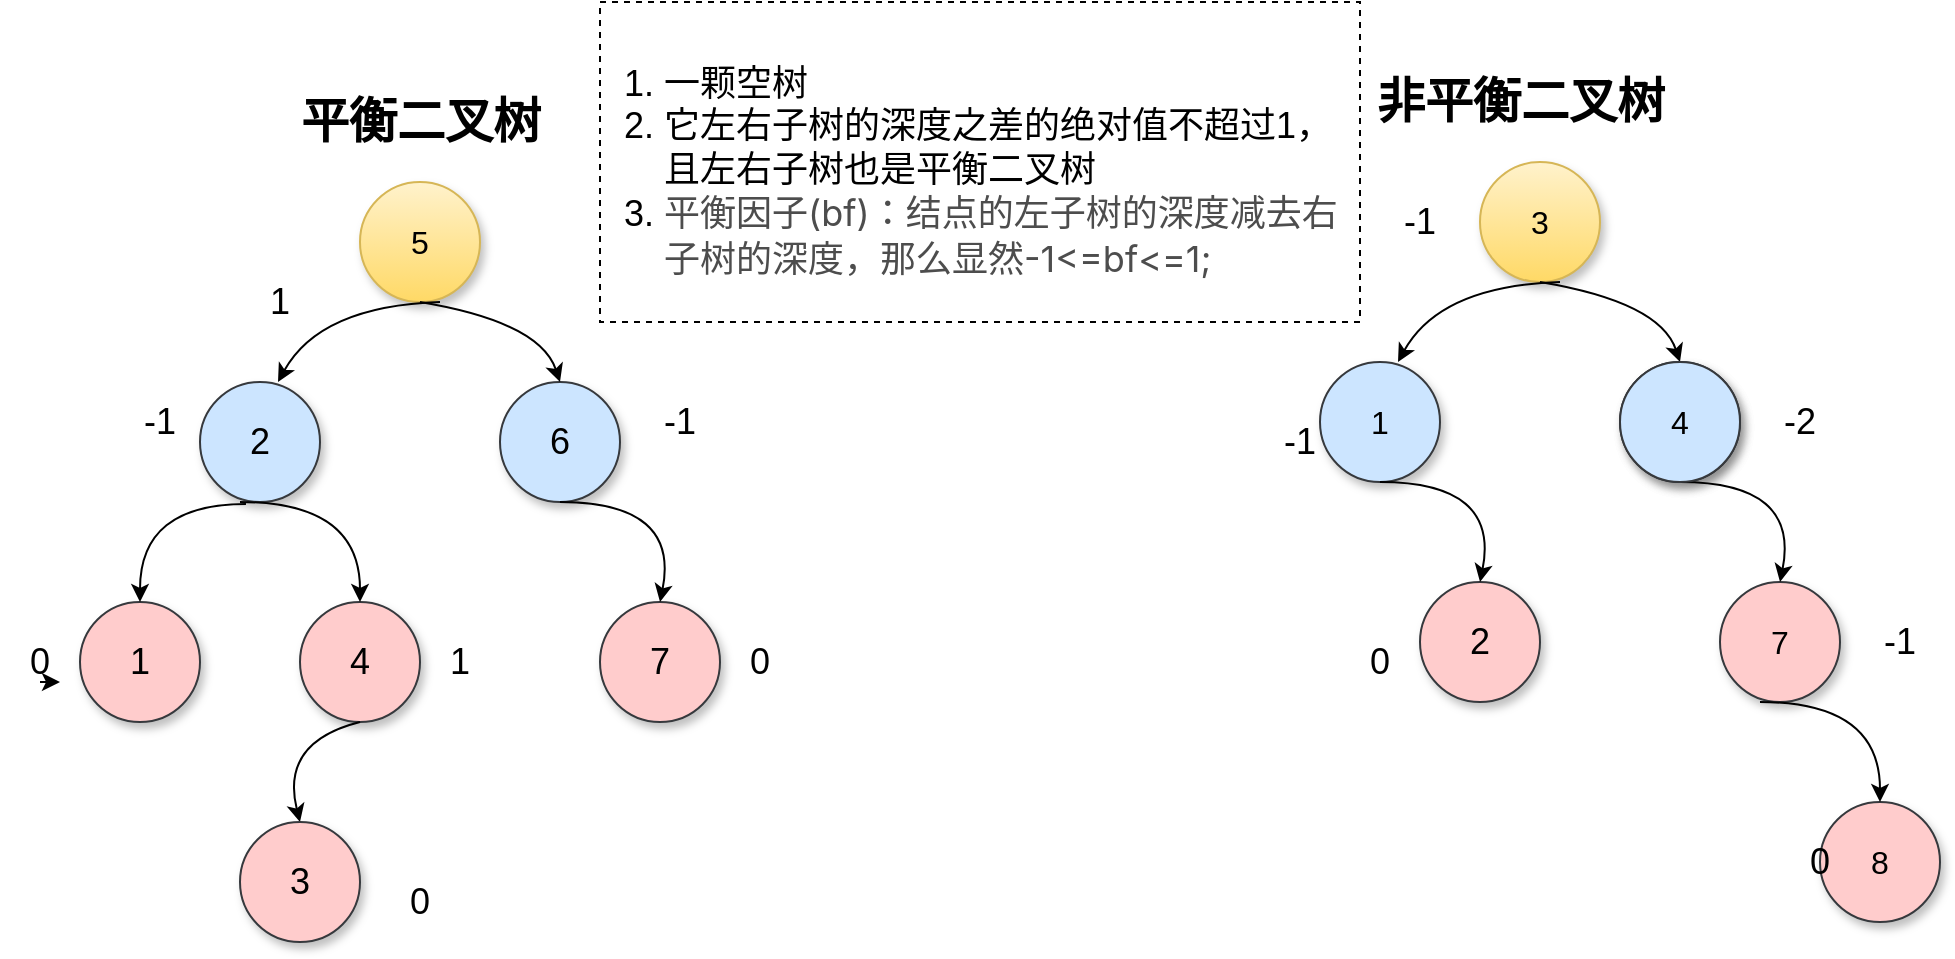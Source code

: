 <mxfile version="12.9.3" type="device"><diagram id="kZTXzdCjjTcj1B_1r8wv" name="第 1 页"><mxGraphModel dx="1063" dy="1825" grid="1" gridSize="10" guides="1" tooltips="1" connect="1" arrows="1" fold="1" page="1" pageScale="1" pageWidth="827" pageHeight="1169" math="0" shadow="0"><root><mxCell id="0"/><mxCell id="1" parent="0"/><mxCell id="rYHFuHXfvm8xpKuyrrjO-1" value="5" style="ellipse;whiteSpace=wrap;html=1;aspect=fixed;shadow=1;gradientColor=#ffd966;fillColor=#fff2cc;strokeColor=#d6b656;fontSize=16;" parent="1" vertex="1"><mxGeometry x="200" y="30" width="60" height="60" as="geometry"/></mxCell><mxCell id="rYHFuHXfvm8xpKuyrrjO-2" value="2" style="ellipse;whiteSpace=wrap;html=1;aspect=fixed;shadow=1;fillColor=#cce5ff;strokeColor=#36393d;fontSize=18;" parent="1" vertex="1"><mxGeometry x="120" y="130" width="60" height="60" as="geometry"/></mxCell><mxCell id="rYHFuHXfvm8xpKuyrrjO-3" value="6" style="ellipse;whiteSpace=wrap;html=1;aspect=fixed;shadow=1;fillColor=#cce5ff;strokeColor=#36393d;fontSize=18;" parent="1" vertex="1"><mxGeometry x="270" y="130" width="60" height="60" as="geometry"/></mxCell><mxCell id="rYHFuHXfvm8xpKuyrrjO-4" value="1" style="ellipse;whiteSpace=wrap;html=1;aspect=fixed;shadow=1;fillColor=#ffcccc;strokeColor=#36393d;fontSize=18;" parent="1" vertex="1"><mxGeometry x="60" y="240" width="60" height="60" as="geometry"/></mxCell><mxCell id="rYHFuHXfvm8xpKuyrrjO-5" value="4" style="ellipse;whiteSpace=wrap;html=1;aspect=fixed;shadow=1;fillColor=#ffcccc;strokeColor=#36393d;fontSize=18;" parent="1" vertex="1"><mxGeometry x="170" y="240" width="60" height="60" as="geometry"/></mxCell><mxCell id="rYHFuHXfvm8xpKuyrrjO-7" value="7" style="ellipse;whiteSpace=wrap;html=1;aspect=fixed;shadow=1;fillColor=#ffcccc;strokeColor=#36393d;fontSize=18;" parent="1" vertex="1"><mxGeometry x="320" y="240" width="60" height="60" as="geometry"/></mxCell><mxCell id="rYHFuHXfvm8xpKuyrrjO-8" value="" style="endArrow=classic;html=1;entryX=0.65;entryY=0;entryDx=0;entryDy=0;entryPerimeter=0;curved=1;fontSize=18;" parent="1" target="rYHFuHXfvm8xpKuyrrjO-2" edge="1"><mxGeometry width="50" height="50" relative="1" as="geometry"><mxPoint x="240" y="90" as="sourcePoint"/><mxPoint x="150" y="50" as="targetPoint"/><Array as="points"><mxPoint x="180" y="92"/></Array></mxGeometry></mxCell><mxCell id="rYHFuHXfvm8xpKuyrrjO-9" value="" style="endArrow=classic;html=1;entryX=0.5;entryY=0;entryDx=0;entryDy=0;curved=1;fontSize=18;" parent="1" target="rYHFuHXfvm8xpKuyrrjO-3" edge="1"><mxGeometry width="50" height="50" relative="1" as="geometry"><mxPoint x="230" y="90" as="sourcePoint"/><mxPoint x="390" y="50" as="targetPoint"/><Array as="points"><mxPoint x="290" y="100"/></Array></mxGeometry></mxCell><mxCell id="rYHFuHXfvm8xpKuyrrjO-10" value="" style="endArrow=classic;html=1;entryX=0.5;entryY=0;entryDx=0;entryDy=0;exitX=0.383;exitY=1.017;exitDx=0;exitDy=0;exitPerimeter=0;curved=1;fontSize=18;" parent="1" source="rYHFuHXfvm8xpKuyrrjO-2" target="rYHFuHXfvm8xpKuyrrjO-4" edge="1"><mxGeometry width="50" height="50" relative="1" as="geometry"><mxPoint x="70" y="220" as="sourcePoint"/><mxPoint x="120" y="170" as="targetPoint"/><Array as="points"><mxPoint x="90" y="191"/></Array></mxGeometry></mxCell><mxCell id="rYHFuHXfvm8xpKuyrrjO-11" value="" style="endArrow=classic;html=1;entryX=0.5;entryY=0;entryDx=0;entryDy=0;curved=1;fontSize=18;" parent="1" target="rYHFuHXfvm8xpKuyrrjO-5" edge="1"><mxGeometry width="50" height="50" relative="1" as="geometry"><mxPoint x="140" y="190" as="sourcePoint"/><mxPoint x="270" y="180" as="targetPoint"/><Array as="points"><mxPoint x="200" y="190"/></Array></mxGeometry></mxCell><mxCell id="rYHFuHXfvm8xpKuyrrjO-13" value="" style="endArrow=classic;html=1;exitX=0.5;exitY=1;exitDx=0;exitDy=0;entryX=0.5;entryY=0;entryDx=0;entryDy=0;curved=1;fontSize=18;" parent="1" source="rYHFuHXfvm8xpKuyrrjO-3" target="rYHFuHXfvm8xpKuyrrjO-7" edge="1"><mxGeometry width="50" height="50" relative="1" as="geometry"><mxPoint x="400" y="230" as="sourcePoint"/><mxPoint x="450" y="180" as="targetPoint"/><Array as="points"><mxPoint x="360" y="190"/></Array></mxGeometry></mxCell><mxCell id="rYHFuHXfvm8xpKuyrrjO-14" value="平衡二叉树" style="text;strokeColor=none;fillColor=none;html=1;fontSize=24;fontStyle=1;verticalAlign=middle;align=center;shadow=1;" parent="1" vertex="1"><mxGeometry x="180" y="-20" width="100" height="40" as="geometry"/></mxCell><mxCell id="rYHFuHXfvm8xpKuyrrjO-16" value="" style="endArrow=classic;html=1;exitX=0.5;exitY=1;exitDx=0;exitDy=0;entryX=0.5;entryY=0;entryDx=0;entryDy=0;curved=1;fontSize=18;" parent="1" edge="1"><mxGeometry width="50" height="50" relative="1" as="geometry"><mxPoint x="200" y="300" as="sourcePoint"/><mxPoint x="170" y="350" as="targetPoint"/><Array as="points"><mxPoint x="160" y="310"/></Array></mxGeometry></mxCell><mxCell id="rYHFuHXfvm8xpKuyrrjO-17" value="3" style="ellipse;whiteSpace=wrap;html=1;aspect=fixed;shadow=1;fillColor=#ffcccc;strokeColor=#36393d;fontSize=18;" parent="1" vertex="1"><mxGeometry x="140" y="350" width="60" height="60" as="geometry"/></mxCell><mxCell id="rYHFuHXfvm8xpKuyrrjO-18" value="3" style="ellipse;whiteSpace=wrap;html=1;aspect=fixed;shadow=1;gradientColor=#ffd966;fillColor=#fff2cc;strokeColor=#d6b656;fontSize=16;" parent="1" vertex="1"><mxGeometry x="760" y="20" width="60" height="60" as="geometry"/></mxCell><mxCell id="rYHFuHXfvm8xpKuyrrjO-19" value="1" style="ellipse;whiteSpace=wrap;html=1;aspect=fixed;shadow=1;fillColor=#cce5ff;strokeColor=#36393d;fontSize=16;" parent="1" vertex="1"><mxGeometry x="680" y="120" width="60" height="60" as="geometry"/></mxCell><mxCell id="rYHFuHXfvm8xpKuyrrjO-20" value="4" style="ellipse;whiteSpace=wrap;html=1;aspect=fixed;shadow=1;fillColor=#cce5ff;strokeColor=#36393d;fontSize=16;" parent="1" vertex="1"><mxGeometry x="830" y="120" width="60" height="60" as="geometry"/></mxCell><mxCell id="rYHFuHXfvm8xpKuyrrjO-22" value="8" style="ellipse;whiteSpace=wrap;html=1;aspect=fixed;shadow=1;fillColor=#ffcccc;strokeColor=#36393d;fontSize=16;" parent="1" vertex="1"><mxGeometry x="930" y="340" width="60" height="60" as="geometry"/></mxCell><mxCell id="rYHFuHXfvm8xpKuyrrjO-23" value="7" style="ellipse;whiteSpace=wrap;html=1;aspect=fixed;shadow=1;fillColor=#ffcccc;strokeColor=#36393d;fontSize=16;" parent="1" vertex="1"><mxGeometry x="880" y="230" width="60" height="60" as="geometry"/></mxCell><mxCell id="rYHFuHXfvm8xpKuyrrjO-24" value="" style="endArrow=classic;html=1;entryX=0.65;entryY=0;entryDx=0;entryDy=0;entryPerimeter=0;curved=1;fontSize=16;" parent="1" target="rYHFuHXfvm8xpKuyrrjO-19" edge="1"><mxGeometry width="50" height="50" relative="1" as="geometry"><mxPoint x="800" y="80" as="sourcePoint"/><mxPoint x="710" y="40" as="targetPoint"/><Array as="points"><mxPoint x="740" y="82"/></Array></mxGeometry></mxCell><mxCell id="rYHFuHXfvm8xpKuyrrjO-25" value="" style="endArrow=classic;html=1;entryX=0.5;entryY=0;entryDx=0;entryDy=0;curved=1;fontSize=16;" parent="1" target="rYHFuHXfvm8xpKuyrrjO-20" edge="1"><mxGeometry width="50" height="50" relative="1" as="geometry"><mxPoint x="790" y="80" as="sourcePoint"/><mxPoint x="950" y="40" as="targetPoint"/><Array as="points"><mxPoint x="850" y="90"/></Array></mxGeometry></mxCell><mxCell id="rYHFuHXfvm8xpKuyrrjO-27" value="" style="endArrow=classic;html=1;entryX=0.5;entryY=0;entryDx=0;entryDy=0;curved=1;fontSize=16;" parent="1" target="rYHFuHXfvm8xpKuyrrjO-22" edge="1"><mxGeometry width="50" height="50" relative="1" as="geometry"><mxPoint x="900" y="290" as="sourcePoint"/><mxPoint x="1030" y="280" as="targetPoint"/><Array as="points"><mxPoint x="960" y="290"/></Array></mxGeometry></mxCell><mxCell id="rYHFuHXfvm8xpKuyrrjO-28" value="" style="endArrow=classic;html=1;exitX=0.5;exitY=1;exitDx=0;exitDy=0;entryX=0.5;entryY=0;entryDx=0;entryDy=0;curved=1;fontSize=16;" parent="1" source="rYHFuHXfvm8xpKuyrrjO-20" target="rYHFuHXfvm8xpKuyrrjO-23" edge="1"><mxGeometry width="50" height="50" relative="1" as="geometry"><mxPoint x="960" y="220" as="sourcePoint"/><mxPoint x="1010" y="170" as="targetPoint"/><Array as="points"><mxPoint x="920" y="180"/></Array></mxGeometry></mxCell><mxCell id="rYHFuHXfvm8xpKuyrrjO-32" value="1" style="text;html=1;strokeColor=none;fillColor=none;align=center;verticalAlign=middle;whiteSpace=wrap;rounded=0;fontSize=18;" parent="1" vertex="1"><mxGeometry x="140" y="80" width="40" height="20" as="geometry"/></mxCell><mxCell id="rYHFuHXfvm8xpKuyrrjO-33" value="-1" style="text;html=1;strokeColor=none;fillColor=none;align=center;verticalAlign=middle;whiteSpace=wrap;rounded=0;fontSize=18;" parent="1" vertex="1"><mxGeometry x="80" y="140" width="40" height="20" as="geometry"/></mxCell><mxCell id="rYHFuHXfvm8xpKuyrrjO-34" value="&lt;font style=&quot;font-size: 18px&quot;&gt;0&lt;/font&gt;" style="text;html=1;strokeColor=none;fillColor=none;align=center;verticalAlign=middle;whiteSpace=wrap;rounded=0;" parent="1" vertex="1"><mxGeometry x="20" y="260" width="40" height="20" as="geometry"/></mxCell><mxCell id="rYHFuHXfvm8xpKuyrrjO-35" value="1" style="text;html=1;strokeColor=none;fillColor=none;align=center;verticalAlign=middle;whiteSpace=wrap;rounded=0;fontSize=18;" parent="1" vertex="1"><mxGeometry x="230" y="260" width="40" height="20" as="geometry"/></mxCell><mxCell id="rYHFuHXfvm8xpKuyrrjO-37" value="0" style="text;html=1;strokeColor=none;fillColor=none;align=center;verticalAlign=middle;whiteSpace=wrap;rounded=0;fontSize=18;" parent="1" vertex="1"><mxGeometry x="210" y="380" width="40" height="20" as="geometry"/></mxCell><mxCell id="rYHFuHXfvm8xpKuyrrjO-38" value="-1" style="text;html=1;strokeColor=none;fillColor=none;align=center;verticalAlign=middle;whiteSpace=wrap;rounded=0;fontSize=18;" parent="1" vertex="1"><mxGeometry x="340" y="140" width="40" height="20" as="geometry"/></mxCell><mxCell id="rYHFuHXfvm8xpKuyrrjO-39" value="0" style="text;html=1;strokeColor=none;fillColor=none;align=center;verticalAlign=middle;whiteSpace=wrap;rounded=0;fontSize=18;" parent="1" vertex="1"><mxGeometry x="380" y="260" width="40" height="20" as="geometry"/></mxCell><mxCell id="rYHFuHXfvm8xpKuyrrjO-40" style="edgeStyle=orthogonalEdgeStyle;rounded=0;orthogonalLoop=1;jettySize=auto;html=1;exitX=0.5;exitY=1;exitDx=0;exitDy=0;entryX=0.75;entryY=1;entryDx=0;entryDy=0;fontSize=18;" parent="1" source="rYHFuHXfvm8xpKuyrrjO-34" target="rYHFuHXfvm8xpKuyrrjO-34" edge="1"><mxGeometry relative="1" as="geometry"/></mxCell><mxCell id="rYHFuHXfvm8xpKuyrrjO-41" value="2" style="ellipse;whiteSpace=wrap;html=1;aspect=fixed;shadow=1;fillColor=#ffcccc;strokeColor=#36393d;fontSize=18;" parent="1" vertex="1"><mxGeometry x="730" y="230" width="60" height="60" as="geometry"/></mxCell><mxCell id="rYHFuHXfvm8xpKuyrrjO-42" value="" style="endArrow=classic;html=1;exitX=0.5;exitY=1;exitDx=0;exitDy=0;entryX=0.5;entryY=0;entryDx=0;entryDy=0;curved=1;fontSize=18;" parent="1" target="rYHFuHXfvm8xpKuyrrjO-41" edge="1"><mxGeometry width="50" height="50" relative="1" as="geometry"><mxPoint x="710" y="180" as="sourcePoint"/><mxPoint x="860" y="170" as="targetPoint"/><Array as="points"><mxPoint x="770" y="180"/></Array></mxGeometry></mxCell><mxCell id="rYHFuHXfvm8xpKuyrrjO-43" value="-1" style="text;html=1;strokeColor=none;fillColor=none;align=center;verticalAlign=middle;whiteSpace=wrap;rounded=0;fontSize=18;" parent="1" vertex="1"><mxGeometry x="710" y="40" width="40" height="20" as="geometry"/></mxCell><mxCell id="rYHFuHXfvm8xpKuyrrjO-44" value="-1" style="text;html=1;strokeColor=none;fillColor=none;align=center;verticalAlign=middle;whiteSpace=wrap;rounded=0;fontSize=18;" parent="1" vertex="1"><mxGeometry x="650" y="150" width="40" height="20" as="geometry"/></mxCell><mxCell id="rYHFuHXfvm8xpKuyrrjO-45" value="0" style="text;html=1;strokeColor=none;fillColor=none;align=center;verticalAlign=middle;whiteSpace=wrap;rounded=0;fontSize=18;" parent="1" vertex="1"><mxGeometry x="690" y="260" width="40" height="20" as="geometry"/></mxCell><mxCell id="rYHFuHXfvm8xpKuyrrjO-46" value="-2" style="text;html=1;strokeColor=none;fillColor=none;align=center;verticalAlign=middle;whiteSpace=wrap;rounded=0;fontSize=18;" parent="1" vertex="1"><mxGeometry x="900" y="140" width="40" height="20" as="geometry"/></mxCell><mxCell id="rYHFuHXfvm8xpKuyrrjO-47" value="-1" style="text;html=1;strokeColor=none;fillColor=none;align=center;verticalAlign=middle;whiteSpace=wrap;rounded=0;fontSize=18;" parent="1" vertex="1"><mxGeometry x="950" y="250" width="40" height="20" as="geometry"/></mxCell><mxCell id="rYHFuHXfvm8xpKuyrrjO-48" value="0" style="text;html=1;strokeColor=none;fillColor=none;align=center;verticalAlign=middle;whiteSpace=wrap;rounded=0;fontSize=18;" parent="1" vertex="1"><mxGeometry x="910" y="360" width="40" height="20" as="geometry"/></mxCell><mxCell id="rYHFuHXfvm8xpKuyrrjO-49" value="非平衡二叉树" style="text;strokeColor=none;fillColor=none;html=1;fontSize=24;fontStyle=1;verticalAlign=middle;align=center;shadow=1;" parent="1" vertex="1"><mxGeometry x="730" y="-30" width="100" height="40" as="geometry"/></mxCell><mxCell id="rYHFuHXfvm8xpKuyrrjO-50" value="&lt;ol&gt;&lt;li&gt;一颗空树&lt;/li&gt;&lt;li&gt;它左右子树的深度之差的绝对值不超过1，且左右子树也是平衡二叉树&lt;/li&gt;&lt;li&gt;&lt;span style=&quot;box-sizing: border-box ; outline: 0px ; margin: 0px ; padding: 0px ; overflow-wrap: break-word ; color: rgb(77 , 77 , 77) ; font-family: &amp;#34;microsoft yahei&amp;#34; , &amp;#34;sf pro display&amp;#34; , &amp;#34;roboto&amp;#34; , &amp;#34;noto&amp;#34; , &amp;#34;arial&amp;#34; , &amp;#34;pingfang sc&amp;#34; , sans-serif ; font-size: 16px ; background-color: rgb(255 , 255 , 255)&quot;&gt;&lt;span style=&quot;box-sizing: border-box ; outline: 0px ; margin: 0px ; padding: 0px ; overflow-wrap: break-word ; font-size: 18px&quot;&gt;平衡因子(bf)：结点的左子树的深度减去右子树的深度，那么显然-1&amp;lt;=bf&amp;lt;=1;&lt;/span&gt;&lt;/span&gt;&lt;br&gt;&lt;/li&gt;&lt;/ol&gt;" style="text;strokeColor=none;fillColor=none;html=1;whiteSpace=wrap;verticalAlign=middle;overflow=hidden;fontSize=18;dashed=1;" parent="1" vertex="1"><mxGeometry x="310" y="-60" width="380" height="170" as="geometry"/></mxCell><mxCell id="GM8oNYIklFH1LDRYL4-B-1" value="4" style="ellipse;whiteSpace=wrap;html=1;aspect=fixed;shadow=1;fillColor=#cce5ff;strokeColor=#36393d;fontSize=16;" vertex="1" parent="1"><mxGeometry x="830" y="120" width="60" height="60" as="geometry"/></mxCell><mxCell id="GM8oNYIklFH1LDRYL4-B-2" value="" style="rounded=0;whiteSpace=wrap;html=1;dashed=1;fillColor=none;" vertex="1" parent="1"><mxGeometry x="320" y="-60" width="380" height="160" as="geometry"/></mxCell></root></mxGraphModel></diagram></mxfile>